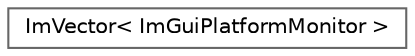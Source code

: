 digraph "Graphical Class Hierarchy"
{
 // LATEX_PDF_SIZE
  bgcolor="transparent";
  edge [fontname=Helvetica,fontsize=10,labelfontname=Helvetica,labelfontsize=10];
  node [fontname=Helvetica,fontsize=10,shape=box,height=0.2,width=0.4];
  rankdir="LR";
  Node0 [id="Node000000",label="ImVector\< ImGuiPlatformMonitor \>",height=0.2,width=0.4,color="grey40", fillcolor="white", style="filled",URL="$struct_im_vector.html",tooltip=" "];
}
